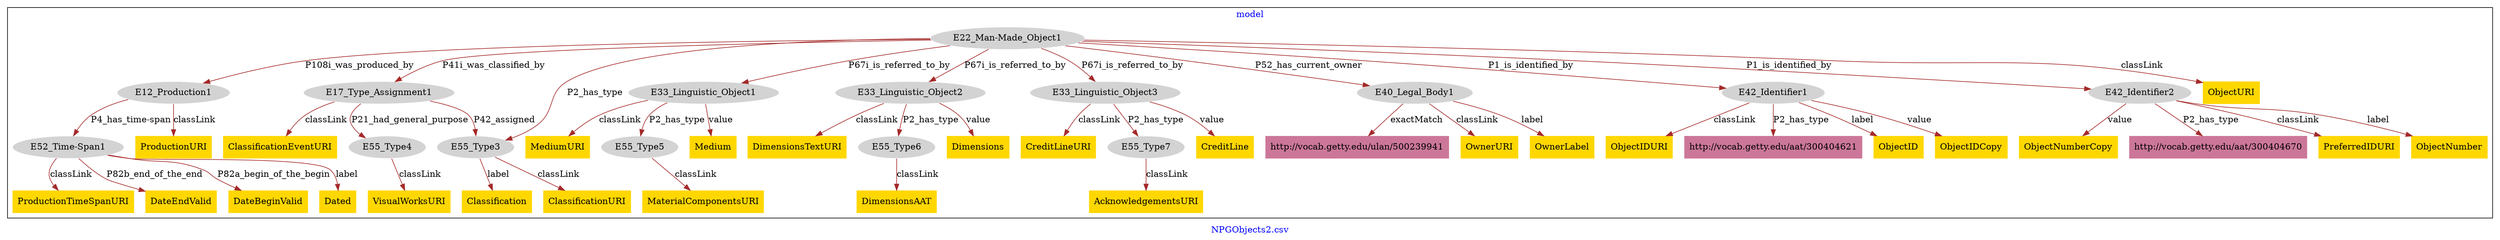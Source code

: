 digraph n0 {
fontcolor="blue"
remincross="true"
label="NPGObjects2.csv"
subgraph cluster {
label="model"
n2[style="filled",color="white",fillcolor="lightgray",label="E12_Production1"];
n3[style="filled",color="white",fillcolor="lightgray",label="E52_Time-Span1"];
n4[style="filled",color="white",fillcolor="lightgray",label="E17_Type_Assignment1"];
n5[style="filled",color="white",fillcolor="lightgray",label="E55_Type3"];
n6[style="filled",color="white",fillcolor="lightgray",label="E55_Type4"];
n7[style="filled",color="white",fillcolor="lightgray",label="E22_Man-Made_Object1"];
n8[style="filled",color="white",fillcolor="lightgray",label="E33_Linguistic_Object1"];
n9[style="filled",color="white",fillcolor="lightgray",label="E33_Linguistic_Object2"];
n10[style="filled",color="white",fillcolor="lightgray",label="E33_Linguistic_Object3"];
n11[style="filled",color="white",fillcolor="lightgray",label="E40_Legal_Body1"];
n12[style="filled",color="white",fillcolor="lightgray",label="E42_Identifier1"];
n13[style="filled",color="white",fillcolor="lightgray",label="E42_Identifier2"];
n14[style="filled",color="white",fillcolor="lightgray",label="E55_Type5"];
n15[style="filled",color="white",fillcolor="lightgray",label="E55_Type6"];
n16[style="filled",color="white",fillcolor="lightgray",label="E55_Type7"];
n17[shape="plaintext",style="filled",fillcolor="gold",label="ProductionURI"];
n18[shape="plaintext",style="filled",fillcolor="gold",label="OwnerURI"];
n19[shape="plaintext",style="filled",fillcolor="gold",label="DateBeginValid"];
n20[shape="plaintext",style="filled",fillcolor="gold",label="PreferredIDURI"];
n21[shape="plaintext",style="filled",fillcolor="gold",label="Medium"];
n22[shape="plaintext",style="filled",fillcolor="gold",label="ObjectURI"];
n23[shape="plaintext",style="filled",fillcolor="gold",label="Classification"];
n24[shape="plaintext",style="filled",fillcolor="gold",label="ObjectNumber"];
n25[shape="plaintext",style="filled",fillcolor="gold",label="ObjectID"];
n26[shape="plaintext",style="filled",fillcolor="gold",label="Dated"];
n27[shape="plaintext",style="filled",fillcolor="gold",label="VisualWorksURI"];
n28[shape="plaintext",style="filled",fillcolor="gold",label="ObjectIDCopy"];
n29[shape="plaintext",style="filled",fillcolor="gold",label="OwnerLabel"];
n30[shape="plaintext",style="filled",fillcolor="gold",label="ClassificationURI"];
n31[shape="plaintext",style="filled",fillcolor="gold",label="CreditLine"];
n32[shape="plaintext",style="filled",fillcolor="gold",label="Dimensions"];
n33[shape="plaintext",style="filled",fillcolor="gold",label="MediumURI"];
n34[shape="plaintext",style="filled",fillcolor="gold",label="AcknowledgementsURI"];
n35[shape="plaintext",style="filled",fillcolor="gold",label="ObjectIDURI"];
n36[shape="plaintext",style="filled",fillcolor="gold",label="DimensionsTextURI"];
n37[shape="plaintext",style="filled",fillcolor="gold",label="ObjectNumberCopy"];
n38[shape="plaintext",style="filled",fillcolor="gold",label="CreditLineURI"];
n39[shape="plaintext",style="filled",fillcolor="gold",label="ProductionTimeSpanURI"];
n40[shape="plaintext",style="filled",fillcolor="gold",label="DateEndValid"];
n41[shape="plaintext",style="filled",fillcolor="gold",label="ClassificationEventURI"];
n42[shape="plaintext",style="filled",fillcolor="gold",label="MaterialComponentsURI"];
n43[shape="plaintext",style="filled",fillcolor="gold",label="DimensionsAAT"];
n44[shape="plaintext",style="filled",fillcolor="#CC7799",label="http://vocab.getty.edu/ulan/500239941"];
n45[shape="plaintext",style="filled",fillcolor="#CC7799",label="http://vocab.getty.edu/aat/300404621"];
n46[shape="plaintext",style="filled",fillcolor="#CC7799",label="http://vocab.getty.edu/aat/300404670"];
}
n2 -> n3[color="brown",fontcolor="black",label="P4_has_time-span"]
n4 -> n5[color="brown",fontcolor="black",label="P42_assigned"]
n4 -> n6[color="brown",fontcolor="black",label="P21_had_general_purpose"]
n7 -> n2[color="brown",fontcolor="black",label="P108i_was_produced_by"]
n7 -> n4[color="brown",fontcolor="black",label="P41i_was_classified_by"]
n7 -> n8[color="brown",fontcolor="black",label="P67i_is_referred_to_by"]
n7 -> n9[color="brown",fontcolor="black",label="P67i_is_referred_to_by"]
n7 -> n10[color="brown",fontcolor="black",label="P67i_is_referred_to_by"]
n7 -> n11[color="brown",fontcolor="black",label="P52_has_current_owner"]
n7 -> n12[color="brown",fontcolor="black",label="P1_is_identified_by"]
n7 -> n13[color="brown",fontcolor="black",label="P1_is_identified_by"]
n8 -> n14[color="brown",fontcolor="black",label="P2_has_type"]
n9 -> n15[color="brown",fontcolor="black",label="P2_has_type"]
n10 -> n16[color="brown",fontcolor="black",label="P2_has_type"]
n2 -> n17[color="brown",fontcolor="black",label="classLink"]
n11 -> n18[color="brown",fontcolor="black",label="classLink"]
n3 -> n19[color="brown",fontcolor="black",label="P82a_begin_of_the_begin"]
n13 -> n20[color="brown",fontcolor="black",label="classLink"]
n8 -> n21[color="brown",fontcolor="black",label="value"]
n7 -> n22[color="brown",fontcolor="black",label="classLink"]
n5 -> n23[color="brown",fontcolor="black",label="label"]
n13 -> n24[color="brown",fontcolor="black",label="label"]
n12 -> n25[color="brown",fontcolor="black",label="label"]
n3 -> n26[color="brown",fontcolor="black",label="label"]
n6 -> n27[color="brown",fontcolor="black",label="classLink"]
n12 -> n28[color="brown",fontcolor="black",label="value"]
n11 -> n29[color="brown",fontcolor="black",label="label"]
n5 -> n30[color="brown",fontcolor="black",label="classLink"]
n10 -> n31[color="brown",fontcolor="black",label="value"]
n9 -> n32[color="brown",fontcolor="black",label="value"]
n8 -> n33[color="brown",fontcolor="black",label="classLink"]
n16 -> n34[color="brown",fontcolor="black",label="classLink"]
n12 -> n35[color="brown",fontcolor="black",label="classLink"]
n9 -> n36[color="brown",fontcolor="black",label="classLink"]
n13 -> n37[color="brown",fontcolor="black",label="value"]
n10 -> n38[color="brown",fontcolor="black",label="classLink"]
n3 -> n39[color="brown",fontcolor="black",label="classLink"]
n3 -> n40[color="brown",fontcolor="black",label="P82b_end_of_the_end"]
n4 -> n41[color="brown",fontcolor="black",label="classLink"]
n14 -> n42[color="brown",fontcolor="black",label="classLink"]
n15 -> n43[color="brown",fontcolor="black",label="classLink"]
n11 -> n44[color="brown",fontcolor="black",label="exactMatch"]
n7 -> n5[color="brown",fontcolor="black",label="P2_has_type"]
n12 -> n45[color="brown",fontcolor="black",label="P2_has_type"]
n13 -> n46[color="brown",fontcolor="black",label="P2_has_type"]
}
